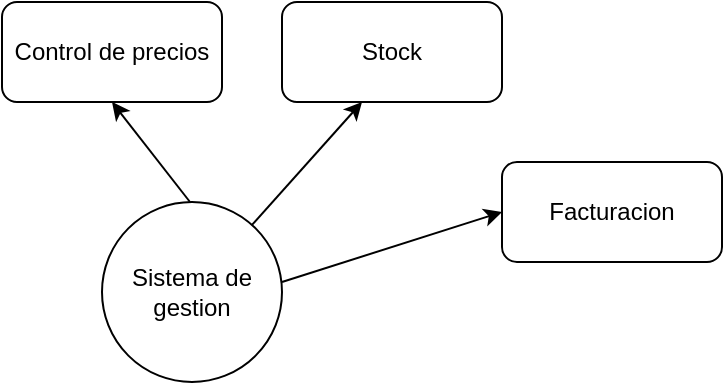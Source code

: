 <mxfile version="24.2.5" type="github">
  <diagram name="Página-1" id="VHsQ3btT1pPWsbqFPTow">
    <mxGraphModel dx="1674" dy="738" grid="1" gridSize="10" guides="1" tooltips="1" connect="1" arrows="1" fold="1" page="1" pageScale="1" pageWidth="827" pageHeight="1169" math="0" shadow="0">
      <root>
        <mxCell id="0" />
        <mxCell id="1" parent="0" />
        <mxCell id="2ucMhM5c4KOjNj2i2VdB-1" value="Sistema de gestion" style="ellipse;whiteSpace=wrap;html=1;aspect=fixed;" vertex="1" parent="1">
          <mxGeometry x="370" y="430" width="90" height="90" as="geometry" />
        </mxCell>
        <mxCell id="2ucMhM5c4KOjNj2i2VdB-2" value="Stock" style="rounded=1;whiteSpace=wrap;html=1;" vertex="1" parent="1">
          <mxGeometry x="460" y="330" width="110" height="50" as="geometry" />
        </mxCell>
        <mxCell id="2ucMhM5c4KOjNj2i2VdB-3" value="Facturacion" style="rounded=1;whiteSpace=wrap;html=1;" vertex="1" parent="1">
          <mxGeometry x="570" y="410" width="110" height="50" as="geometry" />
        </mxCell>
        <mxCell id="2ucMhM5c4KOjNj2i2VdB-4" value="Control de precios" style="rounded=1;whiteSpace=wrap;html=1;" vertex="1" parent="1">
          <mxGeometry x="320" y="330" width="110" height="50" as="geometry" />
        </mxCell>
        <mxCell id="2ucMhM5c4KOjNj2i2VdB-5" value="" style="endArrow=classic;html=1;rounded=0;entryX=0.5;entryY=1;entryDx=0;entryDy=0;" edge="1" parent="1" target="2ucMhM5c4KOjNj2i2VdB-4">
          <mxGeometry width="50" height="50" relative="1" as="geometry">
            <mxPoint x="414" y="430" as="sourcePoint" />
            <mxPoint x="464" y="380" as="targetPoint" />
          </mxGeometry>
        </mxCell>
        <mxCell id="2ucMhM5c4KOjNj2i2VdB-7" value="" style="endArrow=classic;html=1;rounded=0;" edge="1" parent="1" source="2ucMhM5c4KOjNj2i2VdB-1">
          <mxGeometry width="50" height="50" relative="1" as="geometry">
            <mxPoint x="590" y="450" as="sourcePoint" />
            <mxPoint x="500" y="380" as="targetPoint" />
          </mxGeometry>
        </mxCell>
        <mxCell id="2ucMhM5c4KOjNj2i2VdB-8" value="" style="endArrow=classic;html=1;rounded=0;entryX=0;entryY=0.5;entryDx=0;entryDy=0;" edge="1" parent="1" target="2ucMhM5c4KOjNj2i2VdB-3">
          <mxGeometry width="50" height="50" relative="1" as="geometry">
            <mxPoint x="460" y="470" as="sourcePoint" />
            <mxPoint x="510" y="390" as="targetPoint" />
            <Array as="points">
              <mxPoint x="460" y="470" />
            </Array>
          </mxGeometry>
        </mxCell>
      </root>
    </mxGraphModel>
  </diagram>
</mxfile>
